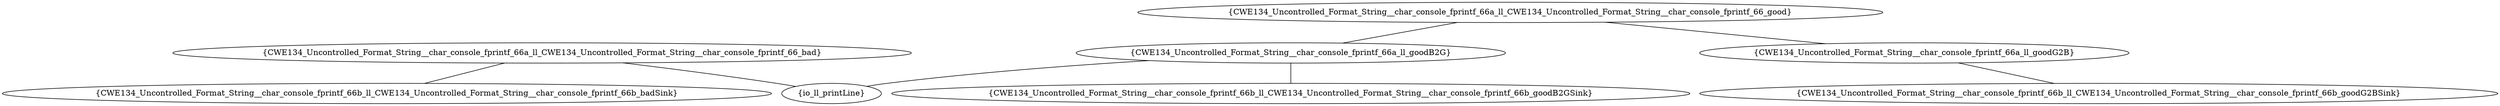 graph "cg graph" {
CWE134_Uncontrolled_Format_String__char_console_fprintf_66a_ll_goodB2G [label="{CWE134_Uncontrolled_Format_String__char_console_fprintf_66a_ll_goodB2G}"];
io_ll_printLine [label="{io_ll_printLine}"];
CWE134_Uncontrolled_Format_String__char_console_fprintf_66b_ll_CWE134_Uncontrolled_Format_String__char_console_fprintf_66b_goodB2GSink [label="{CWE134_Uncontrolled_Format_String__char_console_fprintf_66b_ll_CWE134_Uncontrolled_Format_String__char_console_fprintf_66b_goodB2GSink}"];
CWE134_Uncontrolled_Format_String__char_console_fprintf_66a_ll_CWE134_Uncontrolled_Format_String__char_console_fprintf_66_good [label="{CWE134_Uncontrolled_Format_String__char_console_fprintf_66a_ll_CWE134_Uncontrolled_Format_String__char_console_fprintf_66_good}"];
CWE134_Uncontrolled_Format_String__char_console_fprintf_66a_ll_goodG2B [label="{CWE134_Uncontrolled_Format_String__char_console_fprintf_66a_ll_goodG2B}"];
CWE134_Uncontrolled_Format_String__char_console_fprintf_66b_ll_CWE134_Uncontrolled_Format_String__char_console_fprintf_66b_goodG2BSink [label="{CWE134_Uncontrolled_Format_String__char_console_fprintf_66b_ll_CWE134_Uncontrolled_Format_String__char_console_fprintf_66b_goodG2BSink}"];
CWE134_Uncontrolled_Format_String__char_console_fprintf_66a_ll_CWE134_Uncontrolled_Format_String__char_console_fprintf_66_bad [label="{CWE134_Uncontrolled_Format_String__char_console_fprintf_66a_ll_CWE134_Uncontrolled_Format_String__char_console_fprintf_66_bad}"];
CWE134_Uncontrolled_Format_String__char_console_fprintf_66b_ll_CWE134_Uncontrolled_Format_String__char_console_fprintf_66b_badSink [label="{CWE134_Uncontrolled_Format_String__char_console_fprintf_66b_ll_CWE134_Uncontrolled_Format_String__char_console_fprintf_66b_badSink}"];
CWE134_Uncontrolled_Format_String__char_console_fprintf_66a_ll_goodB2G -- io_ll_printLine;
CWE134_Uncontrolled_Format_String__char_console_fprintf_66a_ll_goodB2G -- CWE134_Uncontrolled_Format_String__char_console_fprintf_66b_ll_CWE134_Uncontrolled_Format_String__char_console_fprintf_66b_goodB2GSink;
CWE134_Uncontrolled_Format_String__char_console_fprintf_66a_ll_CWE134_Uncontrolled_Format_String__char_console_fprintf_66_good -- CWE134_Uncontrolled_Format_String__char_console_fprintf_66a_ll_goodG2B;
CWE134_Uncontrolled_Format_String__char_console_fprintf_66a_ll_CWE134_Uncontrolled_Format_String__char_console_fprintf_66_good -- CWE134_Uncontrolled_Format_String__char_console_fprintf_66a_ll_goodB2G;
CWE134_Uncontrolled_Format_String__char_console_fprintf_66a_ll_goodG2B -- CWE134_Uncontrolled_Format_String__char_console_fprintf_66b_ll_CWE134_Uncontrolled_Format_String__char_console_fprintf_66b_goodG2BSink;
CWE134_Uncontrolled_Format_String__char_console_fprintf_66a_ll_CWE134_Uncontrolled_Format_String__char_console_fprintf_66_bad -- io_ll_printLine;
CWE134_Uncontrolled_Format_String__char_console_fprintf_66a_ll_CWE134_Uncontrolled_Format_String__char_console_fprintf_66_bad -- CWE134_Uncontrolled_Format_String__char_console_fprintf_66b_ll_CWE134_Uncontrolled_Format_String__char_console_fprintf_66b_badSink;
}
